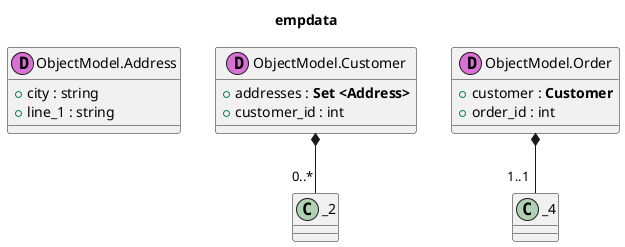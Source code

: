 @startuml
title empdata
''''''''''''''''''''''''''''''''''''''''''
''                                      ''
''  AUTOGENERATED CODE -- DO NOT EDIT!  ''
''                                      ''
''''''''''''''''''''''''''''''''''''''''''

class "ObjectModel.Address" as _0 << (D,orchid) >> {
+ city : string
+ line_1 : string
}
class "ObjectModel.Customer" as _1 << (D,orchid) >> {
+ addresses : **Set <Address>**
+ customer_id : int
}
class "ObjectModel.Order" as _3 << (D,orchid) >> {
+ customer : **Customer**
+ order_id : int
}
_1 *-- "0..*" _2
_3 *-- "1..1 " _4
@enduml

